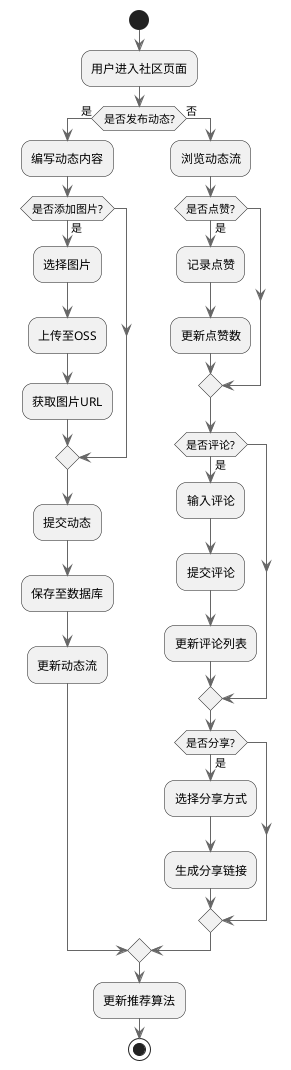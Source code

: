 @startuml "社区动态流程图"

skinparam backgroundColor white
skinparam ArrowColor #666666
skinparam roundCorner 20
skinparam shadowing false

start
:用户进入社区页面;

if (是否发布动态?) then (是)
  :编写动态内容;
  
  if (是否添加图片?) then (是)
    :选择图片;
    :上传至OSS;
    :获取图片URL;
  endif
  
  :提交动态;
  :保存至数据库;
  :更新动态流;
  
else (否)
  :浏览动态流;
  
  if (是否点赞?) then (是)
    :记录点赞;
    :更新点赞数;
  endif
  
  if (是否评论?) then (是)
    :输入评论;
    :提交评论;
    :更新评论列表;
  endif
  
  if (是否分享?) then (是)
    :选择分享方式;
    :生成分享链接;
  endif
endif

:更新推荐算法;

stop

@enduml 